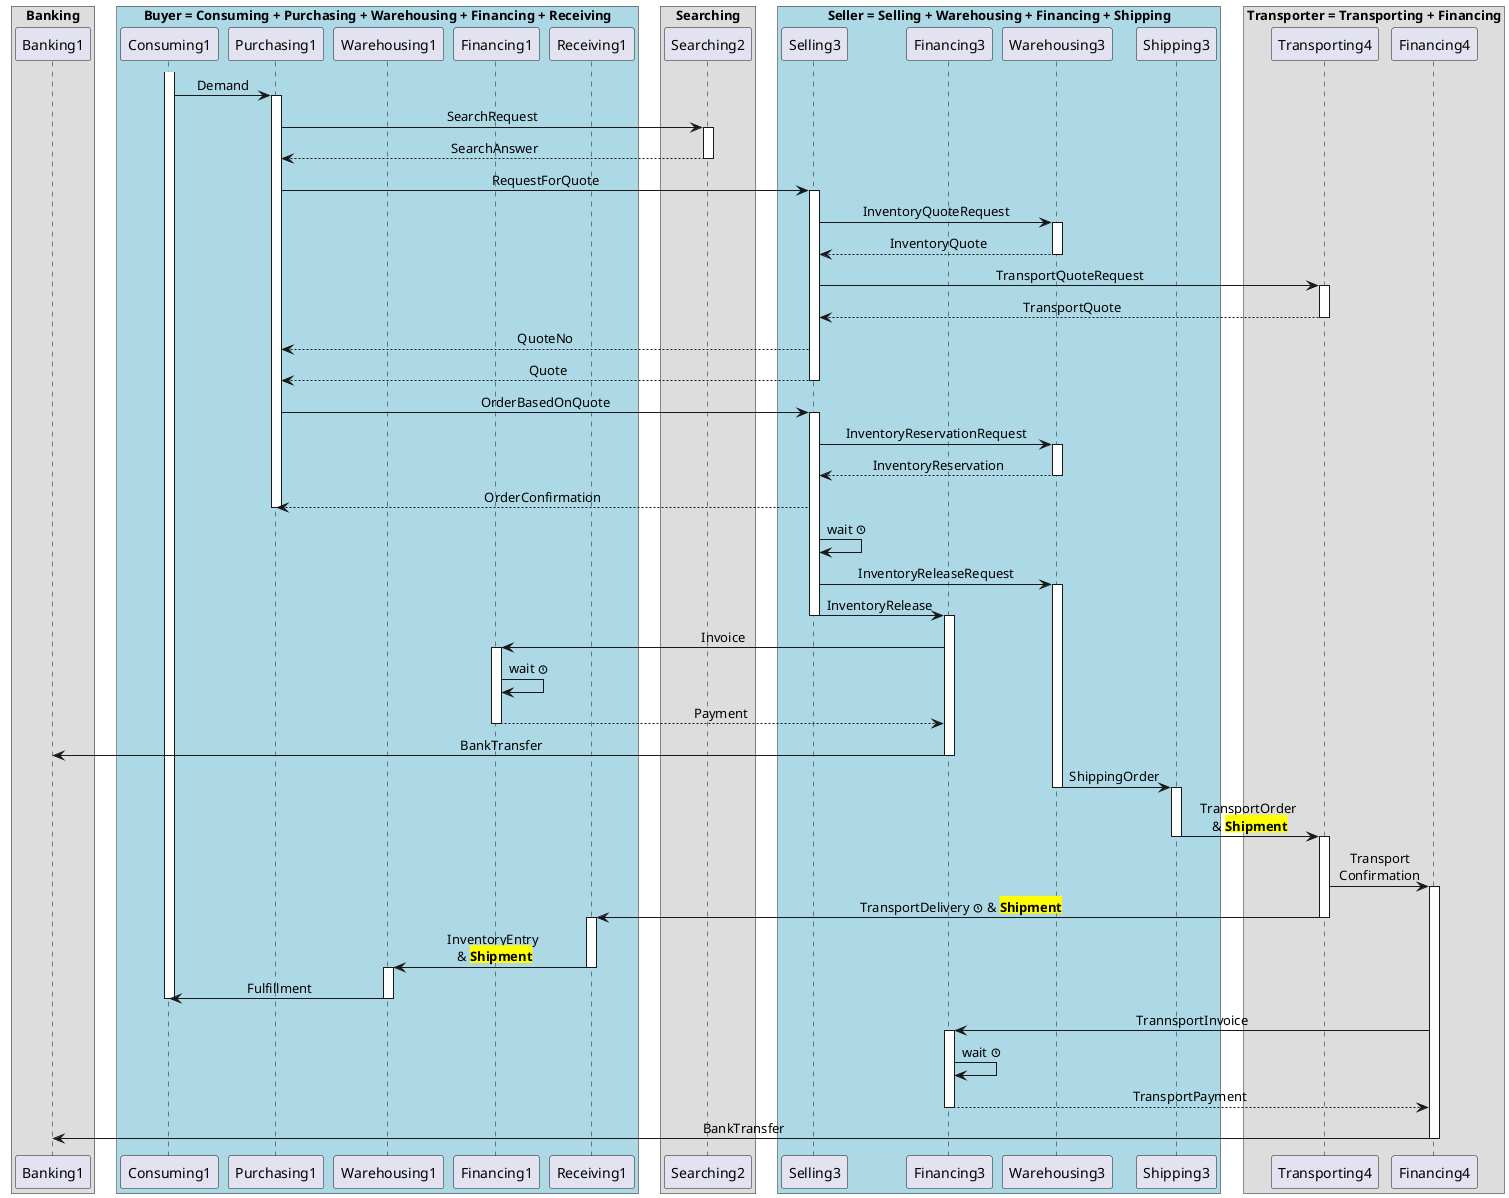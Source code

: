 @startuml
skinparam BoxPadding 10
skinparam sequenceMessageAlign center

box "Banking"
participant Banking1 as BR0
end box

box "Buyer = Consuming + Purchasing + Warehousing + Financing + Receiving" #LightBlue
participant Consuming1 as CR1
participant Purchasing1 as PR1
participant Warehousing1 as WR1
participant Financing1 as FR1
participant Receiving1 AS RR1
end box

box "Searching"
participant Searching2 as SR2
end box

box "Seller = Selling + Warehousing + Financing + Shipping" #LightBlue
participant Selling3 as SR3
participant Financing3 as FR3
participant Warehousing3 as WR3
participant Shipping3 as ShR3
end box

box "Transporter = Transporting + Financing"
participant Transporting4 as TR4
participant Financing4 as FR4
end box

activate CR1
CR1 -> PR1: Demand
  activate PR1
  PR1 -> SR2: SearchRequest
    activate SR2
    return SearchAnswer
  PR1 -> SR3: RequestForQuote
    activate SR3
    SR3 -> WR3: InventoryQuoteRequest
      activate WR3
      return InventoryQuote
    SR3 -> TR4: TransportQuoteRequest
      activate TR4
      return TransportQuote
    SR3 --> PR1: QuoteNo
    return Quote
    
  PR1 -> SR3: OrderBasedOnQuote
    activate SR3
    SR3 -> WR3: InventoryReservationRequest
      activate WR3
      return InventoryReservation
    SR3 --> PR1: OrderConfirmation
  deactivate PR1
    SR3 -> SR3: wait <&clock>
    SR3 -> WR3: InventoryReleaseRequest
    activate WR3
    SR3 -> FR3: InventoryRelease
      deactivate SR3
      activate FR3
      FR3 -> FR1: Invoice
      activate FR1
        FR1 -> FR1: wait <&clock>
        FR1 --> FR3: Payment
        deactivate FR1
      FR3 -> BR0: BankTransfer
    deactivate FR3

    WR3 -> ShR3: ShippingOrder
      deactivate WR3
      activate ShR3
      ShR3 -> TR4: TransportOrder\n & <back:yellow><b>Shipment</b>
        deactivate ShR3
        activate TR4
        TR4 -> FR4: Transport\nConfirmation
          activate FR4
        TR4 -> RR1: TransportDelivery <&clock> & <back:yellow><b>Shipment</b>
          deactivate TR4
        activate RR1
        RR1 -> WR1: InventoryEntry\n & <back:yellow><b>Shipment</b>
          deactivate RR1
          activate WR1
          WR1 -> CR1: Fulfillment
          deactivate WR1
      deactivate CR1
      FR4 -> FR3: TrannsportInvoice
      activate FR3
        FR3 -> FR3: wait <&clock>
        FR3 --> FR4: TransportPayment
        deactivate FR3
      FR4 -> BR0: BankTransfer
    deactivate FR4
@enduml
